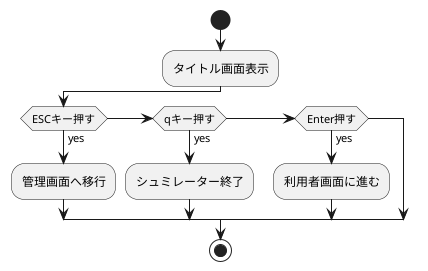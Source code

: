 @startuml
start
:タイトル画面表示;
if (ESCキー押す) then (yes)
  :管理画面へ移行;
elseif (qキー押す) then (yes)
  :シュミレーター終了;
elseif (Enter押す) then (yes)
  :利用者画面に進む;
endif
stop
@enduml

